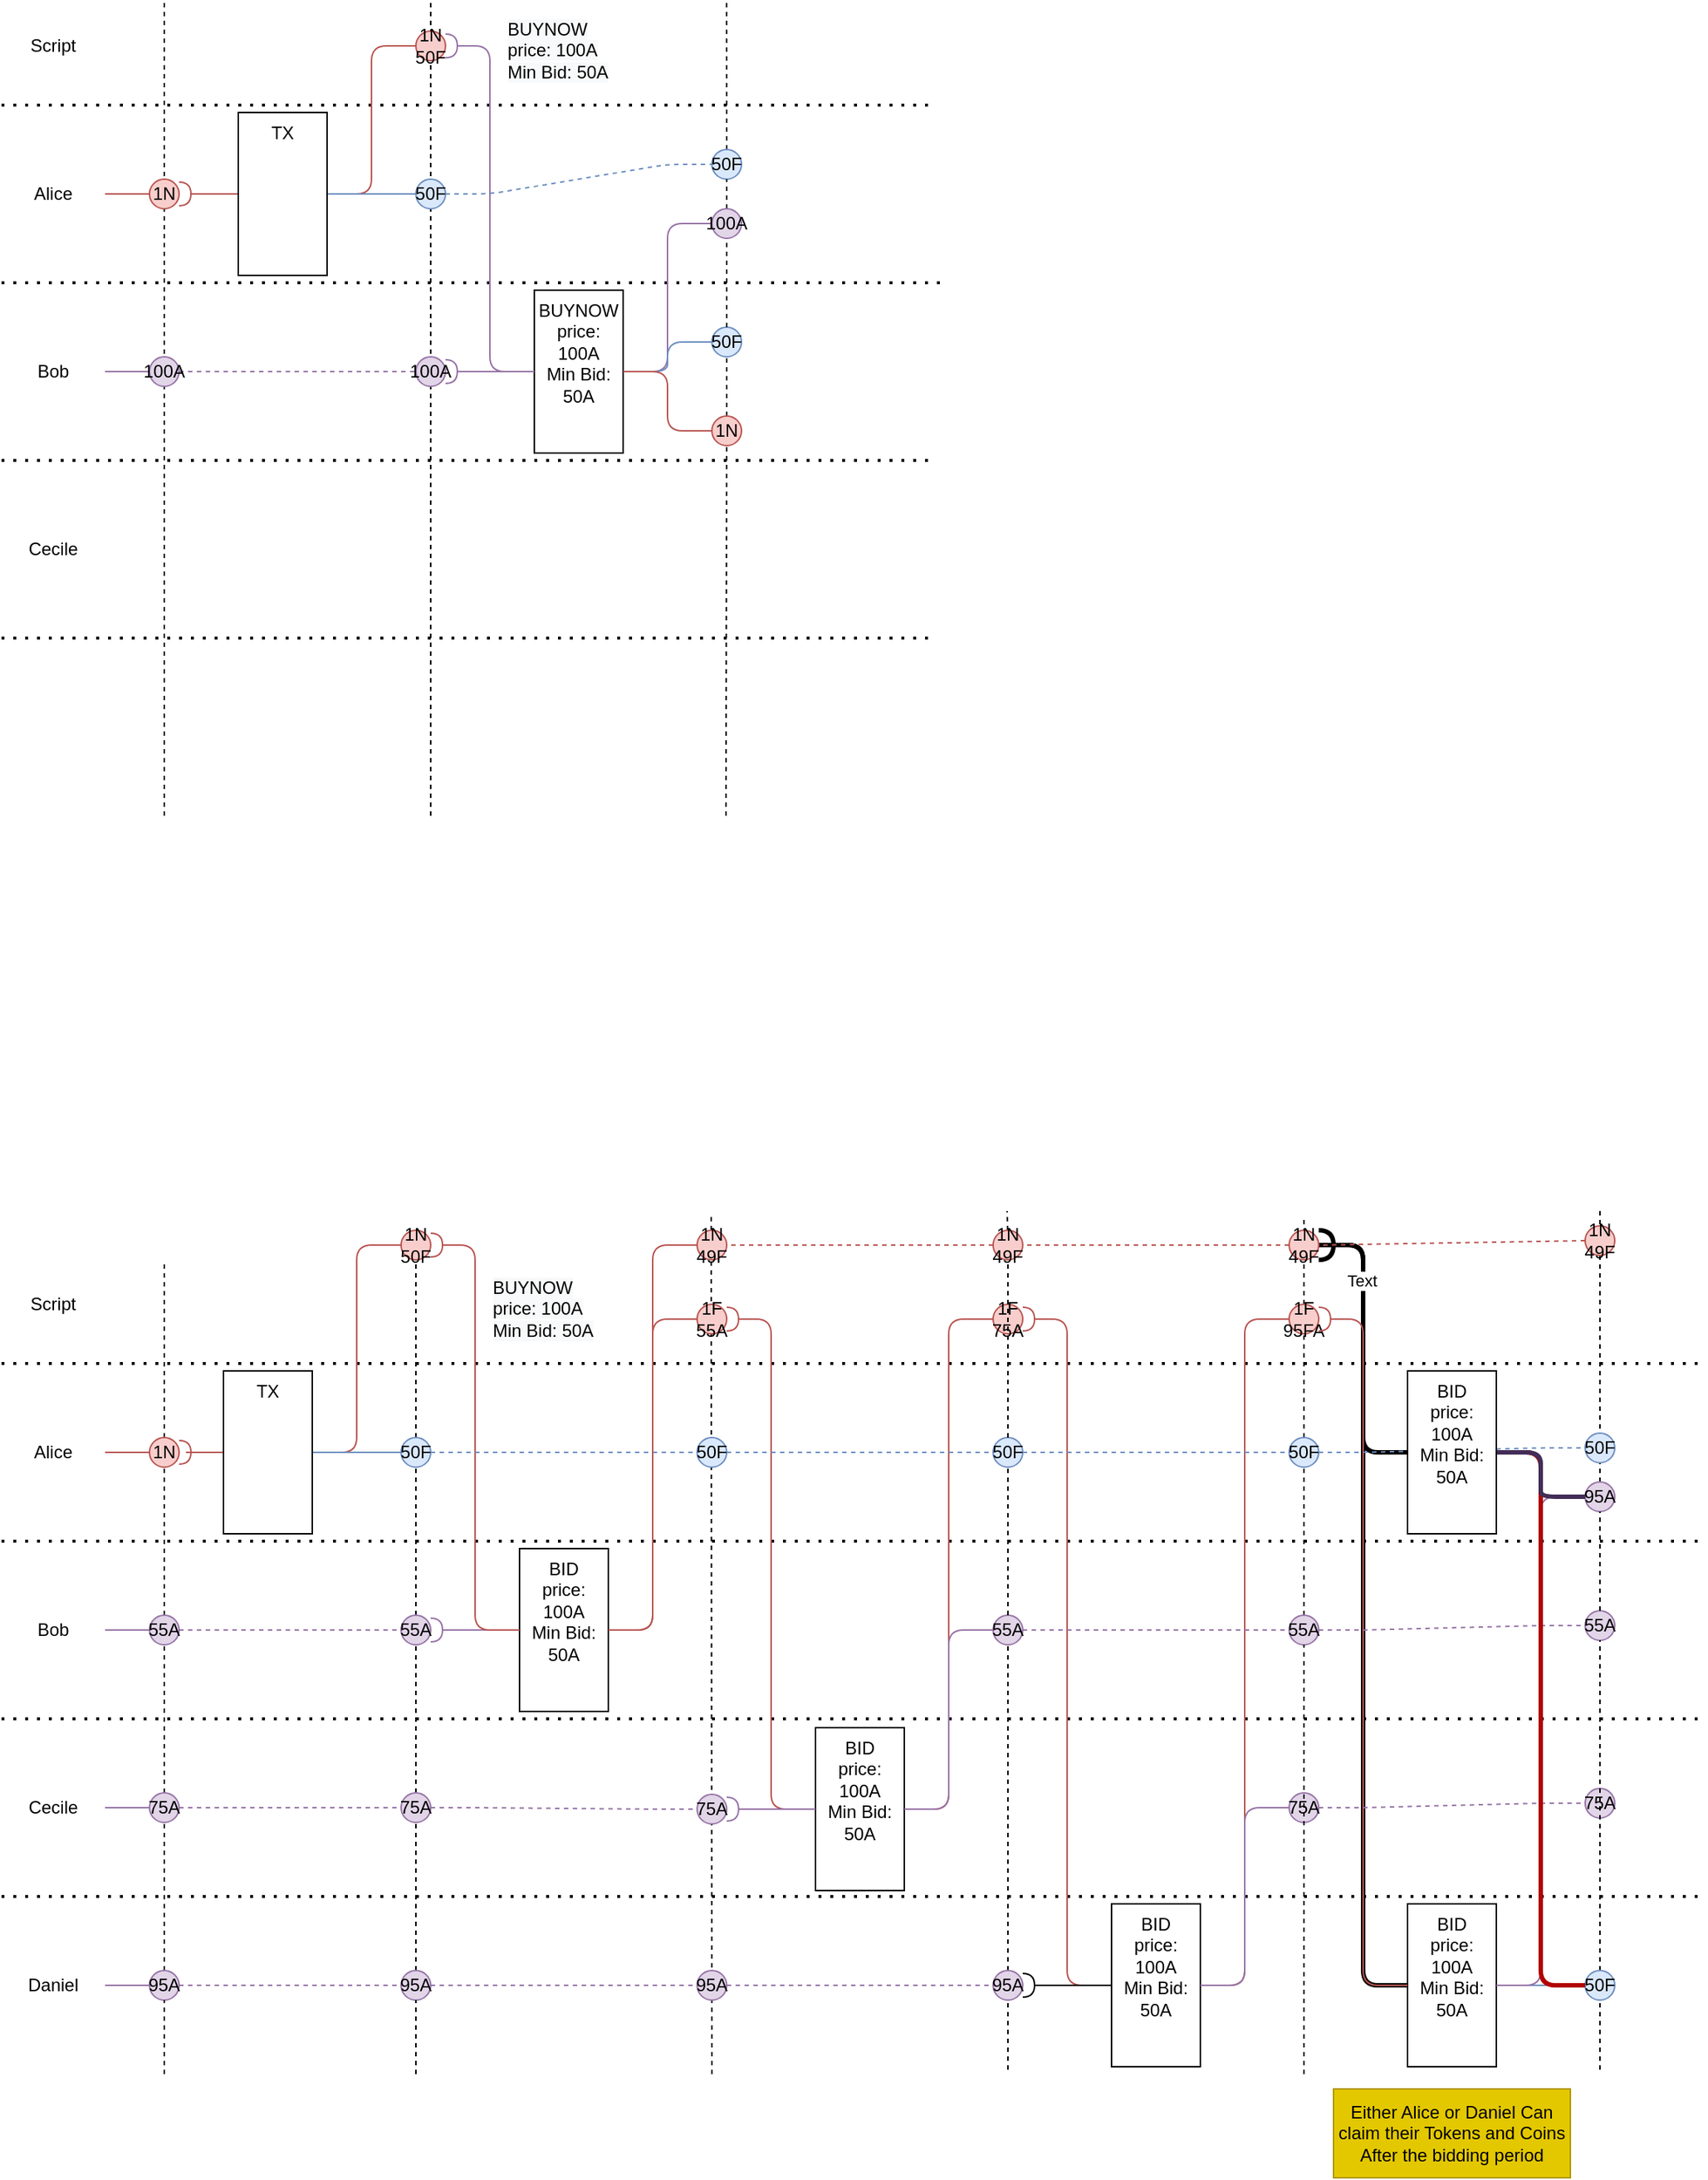 <mxfile version="15.5.4" type="github">
  <diagram id="kgpKYQtTHZ0yAKxKKP6v" name="Page-1">
    <mxGraphModel dx="1541" dy="871" grid="1" gridSize="10" guides="1" tooltips="1" connect="1" arrows="1" fold="1" page="1" pageScale="1" pageWidth="1169" pageHeight="827" math="0" shadow="0">
      <root>
        <mxCell id="0" />
        <mxCell id="1" parent="0" />
        <mxCell id="J2d8FIiIVOvfi4F4Inv3-109" value="" style="endArrow=none;dashed=1;html=1;rounded=0;startArrow=none;" edge="1" parent="1" source="J2d8FIiIVOvfi4F4Inv3-118">
          <mxGeometry width="50" height="50" relative="1" as="geometry">
            <mxPoint x="890" y="1410" as="sourcePoint" />
            <mxPoint x="890" y="830" as="targetPoint" />
          </mxGeometry>
        </mxCell>
        <mxCell id="J2d8FIiIVOvfi4F4Inv3-75" value="" style="endArrow=none;dashed=1;html=1;rounded=0;startArrow=none;" edge="1" parent="1">
          <mxGeometry width="50" height="50" relative="1" as="geometry">
            <mxPoint x="490" y="1410" as="sourcePoint" />
            <mxPoint x="489.5" y="830" as="targetPoint" />
          </mxGeometry>
        </mxCell>
        <mxCell id="NJu2KTwYoveqr3SWlf5l-42" value="" style="endArrow=none;dashed=1;html=1;rounded=0;startArrow=none;" parent="1" edge="1" source="NJu2KTwYoveqr3SWlf5l-40">
          <mxGeometry width="50" height="50" relative="1" as="geometry">
            <mxPoint x="499.5" y="560" as="sourcePoint" />
            <mxPoint x="499.92" y="10" as="targetPoint" />
          </mxGeometry>
        </mxCell>
        <mxCell id="NJu2KTwYoveqr3SWlf5l-25" value="" style="endArrow=none;dashed=1;html=1;rounded=0;" parent="1" edge="1">
          <mxGeometry width="50" height="50" relative="1" as="geometry">
            <mxPoint x="300" y="560" as="sourcePoint" />
            <mxPoint x="300" y="10" as="targetPoint" />
          </mxGeometry>
        </mxCell>
        <mxCell id="NJu2KTwYoveqr3SWlf5l-29" value="" style="endArrow=none;dashed=1;html=1;rounded=0;" parent="1" edge="1">
          <mxGeometry width="50" height="50" relative="1" as="geometry">
            <mxPoint x="120" y="560" as="sourcePoint" />
            <mxPoint x="120" y="10" as="targetPoint" />
          </mxGeometry>
        </mxCell>
        <mxCell id="NJu2KTwYoveqr3SWlf5l-8" value="" style="endArrow=none;dashed=1;html=1;dashPattern=1 3;strokeWidth=2;rounded=0;" parent="1" edge="1">
          <mxGeometry width="50" height="50" relative="1" as="geometry">
            <mxPoint x="10" y="80" as="sourcePoint" />
            <mxPoint x="640" y="80" as="targetPoint" />
          </mxGeometry>
        </mxCell>
        <mxCell id="NJu2KTwYoveqr3SWlf5l-10" value="" style="endArrow=none;dashed=1;html=1;dashPattern=1 3;strokeWidth=2;rounded=0;" parent="1" edge="1">
          <mxGeometry width="50" height="50" relative="1" as="geometry">
            <mxPoint x="10" y="200" as="sourcePoint" />
            <mxPoint x="650" y="200" as="targetPoint" />
          </mxGeometry>
        </mxCell>
        <mxCell id="NJu2KTwYoveqr3SWlf5l-11" value="Alice" style="text;html=1;strokeColor=none;fillColor=none;align=center;verticalAlign=middle;whiteSpace=wrap;rounded=0;" parent="1" vertex="1">
          <mxGeometry x="10" y="120" width="70" height="40" as="geometry" />
        </mxCell>
        <mxCell id="NJu2KTwYoveqr3SWlf5l-12" value="" style="endArrow=none;dashed=1;html=1;dashPattern=1 3;strokeWidth=2;rounded=0;" parent="1" edge="1">
          <mxGeometry width="50" height="50" relative="1" as="geometry">
            <mxPoint x="10" y="320" as="sourcePoint" />
            <mxPoint x="640" y="320" as="targetPoint" />
          </mxGeometry>
        </mxCell>
        <mxCell id="NJu2KTwYoveqr3SWlf5l-13" value="Bob" style="text;html=1;strokeColor=none;fillColor=none;align=center;verticalAlign=middle;whiteSpace=wrap;rounded=0;" parent="1" vertex="1">
          <mxGeometry x="10" y="240" width="70" height="40" as="geometry" />
        </mxCell>
        <mxCell id="NJu2KTwYoveqr3SWlf5l-14" value="" style="endArrow=none;dashed=1;html=1;dashPattern=1 3;strokeWidth=2;rounded=0;" parent="1" edge="1">
          <mxGeometry width="50" height="50" relative="1" as="geometry">
            <mxPoint x="10" y="440" as="sourcePoint" />
            <mxPoint x="640" y="440" as="targetPoint" />
          </mxGeometry>
        </mxCell>
        <mxCell id="NJu2KTwYoveqr3SWlf5l-15" value="Cecile" style="text;html=1;strokeColor=none;fillColor=none;align=center;verticalAlign=middle;whiteSpace=wrap;rounded=0;" parent="1" vertex="1">
          <mxGeometry x="10" y="360" width="70" height="40" as="geometry" />
        </mxCell>
        <mxCell id="NJu2KTwYoveqr3SWlf5l-20" style="edgeStyle=entityRelationEdgeStyle;rounded=1;orthogonalLoop=1;jettySize=auto;html=1;endArrow=none;endFill=0;startArrow=halfCircle;startFill=0;fillColor=#f8cecc;strokeColor=#b85450;" parent="1" source="NJu2KTwYoveqr3SWlf5l-16" target="NJu2KTwYoveqr3SWlf5l-19" edge="1">
          <mxGeometry relative="1" as="geometry" />
        </mxCell>
        <mxCell id="NJu2KTwYoveqr3SWlf5l-21" style="edgeStyle=entityRelationEdgeStyle;rounded=1;orthogonalLoop=1;jettySize=auto;html=1;startArrow=none;startFill=0;endArrow=none;endFill=0;fillColor=#f8cecc;strokeColor=#b85450;" parent="1" source="NJu2KTwYoveqr3SWlf5l-16" target="NJu2KTwYoveqr3SWlf5l-11" edge="1">
          <mxGeometry relative="1" as="geometry" />
        </mxCell>
        <mxCell id="NJu2KTwYoveqr3SWlf5l-16" value="1N" style="ellipse;whiteSpace=wrap;html=1;aspect=fixed;fillColor=#f8cecc;strokeColor=#b85450;" parent="1" vertex="1">
          <mxGeometry x="110" y="130" width="20" height="20" as="geometry" />
        </mxCell>
        <mxCell id="NJu2KTwYoveqr3SWlf5l-23" style="edgeStyle=entityRelationEdgeStyle;rounded=1;orthogonalLoop=1;jettySize=auto;html=1;startArrow=none;startFill=0;endArrow=none;endFill=0;fillColor=#f8cecc;strokeColor=#b85450;" parent="1" source="NJu2KTwYoveqr3SWlf5l-19" target="NJu2KTwYoveqr3SWlf5l-22" edge="1">
          <mxGeometry relative="1" as="geometry" />
        </mxCell>
        <mxCell id="NJu2KTwYoveqr3SWlf5l-26" style="edgeStyle=entityRelationEdgeStyle;rounded=1;orthogonalLoop=1;jettySize=auto;html=1;entryX=0;entryY=0.5;entryDx=0;entryDy=0;startArrow=none;startFill=0;endArrow=none;endFill=0;fillColor=#dae8fc;strokeColor=#6c8ebf;" parent="1" source="NJu2KTwYoveqr3SWlf5l-19" target="NJu2KTwYoveqr3SWlf5l-24" edge="1">
          <mxGeometry relative="1" as="geometry" />
        </mxCell>
        <mxCell id="NJu2KTwYoveqr3SWlf5l-19" value="TX" style="rounded=0;whiteSpace=wrap;html=1;verticalAlign=top;" parent="1" vertex="1">
          <mxGeometry x="170" y="85" width="60" height="110" as="geometry" />
        </mxCell>
        <mxCell id="NJu2KTwYoveqr3SWlf5l-22" value="1N&lt;br&gt;50F" style="ellipse;whiteSpace=wrap;html=1;aspect=fixed;fillColor=#f8cecc;strokeColor=#b85450;" parent="1" vertex="1">
          <mxGeometry x="290" y="30" width="20" height="20" as="geometry" />
        </mxCell>
        <mxCell id="NJu2KTwYoveqr3SWlf5l-24" value="50F" style="ellipse;aspect=fixed;fillColor=#dae8fc;strokeColor=#6c8ebf;whiteSpace=wrap;html=1;fontColor=default;verticalAlign=middle;" parent="1" vertex="1">
          <mxGeometry x="290" y="130" width="20" height="20" as="geometry" />
        </mxCell>
        <mxCell id="NJu2KTwYoveqr3SWlf5l-27" value="Script" style="text;html=1;strokeColor=none;fillColor=none;align=center;verticalAlign=middle;whiteSpace=wrap;rounded=0;" parent="1" vertex="1">
          <mxGeometry x="10" y="20" width="70" height="40" as="geometry" />
        </mxCell>
        <mxCell id="NJu2KTwYoveqr3SWlf5l-30" style="edgeStyle=entityRelationEdgeStyle;rounded=1;orthogonalLoop=1;jettySize=auto;html=1;fontColor=default;startArrow=none;startFill=0;endArrow=none;endFill=0;fillColor=#e1d5e7;strokeColor=#9673a6;" parent="1" source="NJu2KTwYoveqr3SWlf5l-28" target="NJu2KTwYoveqr3SWlf5l-13" edge="1">
          <mxGeometry relative="1" as="geometry" />
        </mxCell>
        <mxCell id="NJu2KTwYoveqr3SWlf5l-32" style="edgeStyle=entityRelationEdgeStyle;rounded=1;orthogonalLoop=1;jettySize=auto;html=1;fontColor=default;startArrow=none;startFill=0;endArrow=none;endFill=0;dashed=1;fillColor=#e1d5e7;strokeColor=#9673a6;" parent="1" source="NJu2KTwYoveqr3SWlf5l-28" target="NJu2KTwYoveqr3SWlf5l-31" edge="1">
          <mxGeometry relative="1" as="geometry" />
        </mxCell>
        <mxCell id="NJu2KTwYoveqr3SWlf5l-28" value="100A" style="ellipse;whiteSpace=wrap;html=1;aspect=fixed;fillColor=#e1d5e7;strokeColor=#9673a6;" parent="1" vertex="1">
          <mxGeometry x="110" y="250" width="20" height="20" as="geometry" />
        </mxCell>
        <mxCell id="NJu2KTwYoveqr3SWlf5l-31" value="100A" style="ellipse;whiteSpace=wrap;html=1;aspect=fixed;fillColor=#e1d5e7;strokeColor=#9673a6;" parent="1" vertex="1">
          <mxGeometry x="290" y="250" width="20" height="20" as="geometry" />
        </mxCell>
        <mxCell id="J2d8FIiIVOvfi4F4Inv3-9" style="edgeStyle=entityRelationEdgeStyle;rounded=1;orthogonalLoop=1;jettySize=auto;html=1;entryX=0;entryY=0.5;entryDx=0;entryDy=0;fontColor=default;startArrow=none;startFill=0;endArrow=none;endFill=0;fillColor=#e1d5e7;strokeColor=#9673a6;" edge="1" parent="1" source="NJu2KTwYoveqr3SWlf5l-33" target="J2d8FIiIVOvfi4F4Inv3-7">
          <mxGeometry relative="1" as="geometry" />
        </mxCell>
        <mxCell id="NJu2KTwYoveqr3SWlf5l-33" value="BUYNOW&lt;br&gt;price: 100A&lt;br&gt;Min Bid:&lt;br&gt;50A" style="rounded=0;whiteSpace=wrap;html=1;verticalAlign=top;" parent="1" vertex="1">
          <mxGeometry x="370" y="205" width="60" height="110" as="geometry" />
        </mxCell>
        <mxCell id="NJu2KTwYoveqr3SWlf5l-34" style="edgeStyle=entityRelationEdgeStyle;rounded=1;orthogonalLoop=1;jettySize=auto;html=1;endArrow=none;endFill=0;startArrow=halfCircle;startFill=0;fillColor=#e1d5e7;strokeColor=#9673a6;exitX=1;exitY=0.5;exitDx=0;exitDy=0;" parent="1" source="NJu2KTwYoveqr3SWlf5l-31" target="NJu2KTwYoveqr3SWlf5l-33" edge="1">
          <mxGeometry relative="1" as="geometry">
            <mxPoint x="140" y="150.0" as="sourcePoint" />
            <mxPoint x="180" y="150.0" as="targetPoint" />
          </mxGeometry>
        </mxCell>
        <mxCell id="NJu2KTwYoveqr3SWlf5l-35" value="&lt;span style=&quot;color: rgb(0 , 0 , 0) ; font-family: &amp;#34;helvetica&amp;#34; ; font-size: 12px ; font-style: normal ; font-weight: 400 ; letter-spacing: normal ; text-align: center ; text-indent: 0px ; text-transform: none ; word-spacing: 0px ; background-color: rgb(248 , 249 , 250) ; display: inline ; float: none&quot;&gt;BUYNOW&lt;/span&gt;&lt;br style=&quot;color: rgb(0 , 0 , 0) ; font-family: &amp;#34;helvetica&amp;#34; ; font-size: 12px ; font-style: normal ; font-weight: 400 ; letter-spacing: normal ; text-align: center ; text-indent: 0px ; text-transform: none ; word-spacing: 0px ; background-color: rgb(248 , 249 , 250)&quot;&gt;&lt;span style=&quot;color: rgb(0 , 0 , 0) ; font-family: &amp;#34;helvetica&amp;#34; ; font-size: 12px ; font-style: normal ; font-weight: 400 ; letter-spacing: normal ; text-align: center ; text-indent: 0px ; text-transform: none ; word-spacing: 0px ; background-color: rgb(248 , 249 , 250) ; display: inline ; float: none&quot;&gt;price: 100A&lt;/span&gt;&lt;br style=&quot;color: rgb(0 , 0 , 0) ; font-family: &amp;#34;helvetica&amp;#34; ; font-size: 12px ; font-style: normal ; font-weight: 400 ; letter-spacing: normal ; text-align: center ; text-indent: 0px ; text-transform: none ; word-spacing: 0px ; background-color: rgb(248 , 249 , 250)&quot;&gt;&lt;span style=&quot;color: rgb(0 , 0 , 0) ; font-family: &amp;#34;helvetica&amp;#34; ; font-size: 12px ; font-style: normal ; font-weight: 400 ; letter-spacing: normal ; text-align: center ; text-indent: 0px ; text-transform: none ; word-spacing: 0px ; background-color: rgb(248 , 249 , 250) ; display: inline ; float: none&quot;&gt;Min Bid:&amp;nbsp;&lt;/span&gt;&lt;span style=&quot;color: rgb(0 , 0 , 0) ; font-family: &amp;#34;helvetica&amp;#34; ; font-size: 12px ; font-style: normal ; font-weight: 400 ; letter-spacing: normal ; text-align: center ; text-indent: 0px ; text-transform: none ; word-spacing: 0px ; background-color: rgb(248 , 249 , 250) ; display: inline ; float: none&quot;&gt;50A&lt;/span&gt;" style="text;whiteSpace=wrap;html=1;fontColor=default;" parent="1" vertex="1">
          <mxGeometry x="350" y="15" width="110" height="50" as="geometry" />
        </mxCell>
        <mxCell id="J2d8FIiIVOvfi4F4Inv3-1" style="edgeStyle=entityRelationEdgeStyle;rounded=1;orthogonalLoop=1;jettySize=auto;html=1;entryX=1;entryY=0.5;entryDx=0;entryDy=0;fontColor=default;startArrow=none;startFill=0;endArrow=none;endFill=0;fillColor=#dae8fc;strokeColor=#6c8ebf;" edge="1" parent="1" source="NJu2KTwYoveqr3SWlf5l-36" target="NJu2KTwYoveqr3SWlf5l-33">
          <mxGeometry relative="1" as="geometry" />
        </mxCell>
        <mxCell id="J2d8FIiIVOvfi4F4Inv3-2" style="edgeStyle=entityRelationEdgeStyle;rounded=1;orthogonalLoop=1;jettySize=auto;html=1;entryX=1;entryY=0.5;entryDx=0;entryDy=0;fontColor=default;startArrow=none;startFill=0;endArrow=none;endFill=0;fillColor=#f8cecc;strokeColor=#b85450;" edge="1" parent="1" source="NJu2KTwYoveqr3SWlf5l-37" target="NJu2KTwYoveqr3SWlf5l-33">
          <mxGeometry relative="1" as="geometry" />
        </mxCell>
        <mxCell id="NJu2KTwYoveqr3SWlf5l-39" style="edgeStyle=entityRelationEdgeStyle;rounded=1;orthogonalLoop=1;jettySize=auto;html=1;endArrow=none;endFill=0;startArrow=halfCircle;startFill=0;fillColor=#e1d5e7;strokeColor=#9673a6;exitX=1;exitY=0.5;exitDx=0;exitDy=0;entryX=0;entryY=0.5;entryDx=0;entryDy=0;" parent="1" source="NJu2KTwYoveqr3SWlf5l-22" target="NJu2KTwYoveqr3SWlf5l-33" edge="1">
          <mxGeometry relative="1" as="geometry">
            <mxPoint x="320.0" y="270.0" as="sourcePoint" />
            <mxPoint x="370" y="270.0" as="targetPoint" />
          </mxGeometry>
        </mxCell>
        <mxCell id="NJu2KTwYoveqr3SWlf5l-41" style="edgeStyle=entityRelationEdgeStyle;rounded=1;orthogonalLoop=1;jettySize=auto;html=1;fontColor=default;startArrow=none;startFill=0;endArrow=none;endFill=0;dashed=1;fillColor=#dae8fc;strokeColor=#6c8ebf;entryX=0;entryY=0.5;entryDx=0;entryDy=0;exitX=1;exitY=0.5;exitDx=0;exitDy=0;" parent="1" source="NJu2KTwYoveqr3SWlf5l-24" target="NJu2KTwYoveqr3SWlf5l-40" edge="1">
          <mxGeometry relative="1" as="geometry">
            <mxPoint x="140" y="270.0" as="sourcePoint" />
            <mxPoint x="300" y="270.0" as="targetPoint" />
          </mxGeometry>
        </mxCell>
        <mxCell id="NJu2KTwYoveqr3SWlf5l-40" value="50F" style="ellipse;aspect=fixed;fillColor=#dae8fc;strokeColor=#6c8ebf;whiteSpace=wrap;html=1;fontColor=default;verticalAlign=middle;" parent="1" vertex="1">
          <mxGeometry x="490" y="110" width="20" height="20" as="geometry" />
        </mxCell>
        <mxCell id="J2d8FIiIVOvfi4F4Inv3-5" value="" style="endArrow=none;dashed=1;html=1;rounded=0;startArrow=none;" edge="1" parent="1" source="J2d8FIiIVOvfi4F4Inv3-7" target="NJu2KTwYoveqr3SWlf5l-40">
          <mxGeometry width="50" height="50" relative="1" as="geometry">
            <mxPoint x="499.5" y="560" as="sourcePoint" />
            <mxPoint x="499.92" y="10" as="targetPoint" />
          </mxGeometry>
        </mxCell>
        <mxCell id="NJu2KTwYoveqr3SWlf5l-36" value="50F" style="ellipse;whiteSpace=wrap;html=1;aspect=fixed;fillColor=#dae8fc;strokeColor=#6c8ebf;" parent="1" vertex="1">
          <mxGeometry x="490" y="230" width="20" height="20" as="geometry" />
        </mxCell>
        <mxCell id="J2d8FIiIVOvfi4F4Inv3-6" value="" style="endArrow=none;dashed=1;html=1;rounded=0;startArrow=none;" edge="1" parent="1" source="NJu2KTwYoveqr3SWlf5l-37" target="NJu2KTwYoveqr3SWlf5l-36">
          <mxGeometry width="50" height="50" relative="1" as="geometry">
            <mxPoint x="499.5" y="560" as="sourcePoint" />
            <mxPoint x="500" y="150" as="targetPoint" />
          </mxGeometry>
        </mxCell>
        <mxCell id="J2d8FIiIVOvfi4F4Inv3-7" value="100A" style="ellipse;whiteSpace=wrap;html=1;aspect=fixed;fillColor=#e1d5e7;strokeColor=#9673a6;" vertex="1" parent="1">
          <mxGeometry x="490" y="150" width="20" height="20" as="geometry" />
        </mxCell>
        <mxCell id="J2d8FIiIVOvfi4F4Inv3-8" value="" style="endArrow=none;dashed=1;html=1;rounded=0;startArrow=none;" edge="1" parent="1" source="NJu2KTwYoveqr3SWlf5l-36" target="J2d8FIiIVOvfi4F4Inv3-7">
          <mxGeometry width="50" height="50" relative="1" as="geometry">
            <mxPoint x="500" y="250" as="sourcePoint" />
            <mxPoint x="500" y="150" as="targetPoint" />
          </mxGeometry>
        </mxCell>
        <mxCell id="NJu2KTwYoveqr3SWlf5l-37" value="1N" style="ellipse;whiteSpace=wrap;html=1;aspect=fixed;fillColor=#f8cecc;strokeColor=#b85450;" parent="1" vertex="1">
          <mxGeometry x="490" y="290" width="20" height="20" as="geometry" />
        </mxCell>
        <mxCell id="J2d8FIiIVOvfi4F4Inv3-11" value="" style="endArrow=none;dashed=1;html=1;rounded=0;" edge="1" parent="1" target="NJu2KTwYoveqr3SWlf5l-37">
          <mxGeometry width="50" height="50" relative="1" as="geometry">
            <mxPoint x="499.5" y="560" as="sourcePoint" />
            <mxPoint x="500" y="270" as="targetPoint" />
          </mxGeometry>
        </mxCell>
        <mxCell id="J2d8FIiIVOvfi4F4Inv3-14" value="" style="endArrow=none;dashed=1;html=1;rounded=0;startArrow=none;" edge="1" parent="1" source="J2d8FIiIVOvfi4F4Inv3-62">
          <mxGeometry width="50" height="50" relative="1" as="geometry">
            <mxPoint x="290" y="1410" as="sourcePoint" />
            <mxPoint x="290" y="860" as="targetPoint" />
          </mxGeometry>
        </mxCell>
        <mxCell id="J2d8FIiIVOvfi4F4Inv3-15" value="" style="endArrow=none;dashed=1;html=1;rounded=0;startArrow=none;" edge="1" parent="1" source="J2d8FIiIVOvfi4F4Inv3-53">
          <mxGeometry width="50" height="50" relative="1" as="geometry">
            <mxPoint x="120" y="1410" as="sourcePoint" />
            <mxPoint x="120" y="860" as="targetPoint" />
          </mxGeometry>
        </mxCell>
        <mxCell id="J2d8FIiIVOvfi4F4Inv3-16" value="" style="endArrow=none;dashed=1;html=1;dashPattern=1 3;strokeWidth=2;rounded=0;" edge="1" parent="1">
          <mxGeometry width="50" height="50" relative="1" as="geometry">
            <mxPoint x="10" y="930" as="sourcePoint" />
            <mxPoint x="1160" y="930" as="targetPoint" />
          </mxGeometry>
        </mxCell>
        <mxCell id="J2d8FIiIVOvfi4F4Inv3-17" value="" style="endArrow=none;dashed=1;html=1;dashPattern=1 3;strokeWidth=2;rounded=0;" edge="1" parent="1">
          <mxGeometry width="50" height="50" relative="1" as="geometry">
            <mxPoint x="10" y="1050" as="sourcePoint" />
            <mxPoint x="1160" y="1050" as="targetPoint" />
          </mxGeometry>
        </mxCell>
        <mxCell id="J2d8FIiIVOvfi4F4Inv3-18" value="Alice" style="text;html=1;strokeColor=none;fillColor=none;align=center;verticalAlign=middle;whiteSpace=wrap;rounded=0;" vertex="1" parent="1">
          <mxGeometry x="10" y="970" width="70" height="40" as="geometry" />
        </mxCell>
        <mxCell id="J2d8FIiIVOvfi4F4Inv3-19" value="" style="endArrow=none;dashed=1;html=1;dashPattern=1 3;strokeWidth=2;rounded=0;" edge="1" parent="1">
          <mxGeometry width="50" height="50" relative="1" as="geometry">
            <mxPoint x="10" y="1170" as="sourcePoint" />
            <mxPoint x="1160" y="1170" as="targetPoint" />
          </mxGeometry>
        </mxCell>
        <mxCell id="J2d8FIiIVOvfi4F4Inv3-20" value="Bob" style="text;html=1;strokeColor=none;fillColor=none;align=center;verticalAlign=middle;whiteSpace=wrap;rounded=0;" vertex="1" parent="1">
          <mxGeometry x="10" y="1090" width="70" height="40" as="geometry" />
        </mxCell>
        <mxCell id="J2d8FIiIVOvfi4F4Inv3-21" value="" style="endArrow=none;dashed=1;html=1;dashPattern=1 3;strokeWidth=2;rounded=0;" edge="1" parent="1">
          <mxGeometry width="50" height="50" relative="1" as="geometry">
            <mxPoint x="10" y="1290" as="sourcePoint" />
            <mxPoint x="1160" y="1290" as="targetPoint" />
          </mxGeometry>
        </mxCell>
        <mxCell id="J2d8FIiIVOvfi4F4Inv3-60" style="edgeStyle=entityRelationEdgeStyle;rounded=1;orthogonalLoop=1;jettySize=auto;html=1;entryX=0;entryY=0.5;entryDx=0;entryDy=0;fontColor=default;startArrow=none;startFill=0;endArrow=none;endFill=0;fillColor=#e1d5e7;strokeColor=#9673a6;" edge="1" parent="1" source="J2d8FIiIVOvfi4F4Inv3-22" target="J2d8FIiIVOvfi4F4Inv3-53">
          <mxGeometry relative="1" as="geometry" />
        </mxCell>
        <mxCell id="J2d8FIiIVOvfi4F4Inv3-22" value="Cecile" style="text;html=1;strokeColor=none;fillColor=none;align=center;verticalAlign=middle;whiteSpace=wrap;rounded=0;" vertex="1" parent="1">
          <mxGeometry x="10" y="1210" width="70" height="40" as="geometry" />
        </mxCell>
        <mxCell id="J2d8FIiIVOvfi4F4Inv3-23" style="edgeStyle=entityRelationEdgeStyle;rounded=1;orthogonalLoop=1;jettySize=auto;html=1;endArrow=none;endFill=0;startArrow=halfCircle;startFill=0;fillColor=#f8cecc;strokeColor=#b85450;" edge="1" parent="1" source="J2d8FIiIVOvfi4F4Inv3-25" target="J2d8FIiIVOvfi4F4Inv3-28">
          <mxGeometry relative="1" as="geometry" />
        </mxCell>
        <mxCell id="J2d8FIiIVOvfi4F4Inv3-24" style="edgeStyle=entityRelationEdgeStyle;rounded=1;orthogonalLoop=1;jettySize=auto;html=1;startArrow=none;startFill=0;endArrow=none;endFill=0;fillColor=#f8cecc;strokeColor=#b85450;" edge="1" parent="1" source="J2d8FIiIVOvfi4F4Inv3-25" target="J2d8FIiIVOvfi4F4Inv3-18">
          <mxGeometry relative="1" as="geometry" />
        </mxCell>
        <mxCell id="J2d8FIiIVOvfi4F4Inv3-25" value="1N" style="ellipse;whiteSpace=wrap;html=1;aspect=fixed;fillColor=#f8cecc;strokeColor=#b85450;" vertex="1" parent="1">
          <mxGeometry x="110" y="980" width="20" height="20" as="geometry" />
        </mxCell>
        <mxCell id="J2d8FIiIVOvfi4F4Inv3-26" style="edgeStyle=entityRelationEdgeStyle;rounded=1;orthogonalLoop=1;jettySize=auto;html=1;startArrow=none;startFill=0;endArrow=none;endFill=0;fillColor=#f8cecc;strokeColor=#b85450;" edge="1" parent="1" source="J2d8FIiIVOvfi4F4Inv3-28" target="J2d8FIiIVOvfi4F4Inv3-29">
          <mxGeometry relative="1" as="geometry" />
        </mxCell>
        <mxCell id="J2d8FIiIVOvfi4F4Inv3-27" style="edgeStyle=entityRelationEdgeStyle;rounded=1;orthogonalLoop=1;jettySize=auto;html=1;entryX=0;entryY=0.5;entryDx=0;entryDy=0;startArrow=none;startFill=0;endArrow=none;endFill=0;fillColor=#dae8fc;strokeColor=#6c8ebf;" edge="1" parent="1" source="J2d8FIiIVOvfi4F4Inv3-28" target="J2d8FIiIVOvfi4F4Inv3-30">
          <mxGeometry relative="1" as="geometry" />
        </mxCell>
        <mxCell id="J2d8FIiIVOvfi4F4Inv3-28" value="TX" style="rounded=0;whiteSpace=wrap;html=1;verticalAlign=top;" vertex="1" parent="1">
          <mxGeometry x="160" y="935" width="60" height="110" as="geometry" />
        </mxCell>
        <mxCell id="J2d8FIiIVOvfi4F4Inv3-29" value="1N&lt;br&gt;50F" style="ellipse;whiteSpace=wrap;html=1;aspect=fixed;fillColor=#f8cecc;strokeColor=#b85450;" vertex="1" parent="1">
          <mxGeometry x="280" y="840" width="20" height="20" as="geometry" />
        </mxCell>
        <mxCell id="J2d8FIiIVOvfi4F4Inv3-30" value="50F" style="ellipse;aspect=fixed;fillColor=#dae8fc;strokeColor=#6c8ebf;whiteSpace=wrap;html=1;fontColor=default;verticalAlign=middle;" vertex="1" parent="1">
          <mxGeometry x="280" y="980" width="20" height="20" as="geometry" />
        </mxCell>
        <mxCell id="J2d8FIiIVOvfi4F4Inv3-31" value="Script" style="text;html=1;strokeColor=none;fillColor=none;align=center;verticalAlign=middle;whiteSpace=wrap;rounded=0;" vertex="1" parent="1">
          <mxGeometry x="10" y="870" width="70" height="40" as="geometry" />
        </mxCell>
        <mxCell id="J2d8FIiIVOvfi4F4Inv3-32" style="edgeStyle=entityRelationEdgeStyle;rounded=1;orthogonalLoop=1;jettySize=auto;html=1;fontColor=default;startArrow=none;startFill=0;endArrow=none;endFill=0;fillColor=#e1d5e7;strokeColor=#9673a6;" edge="1" parent="1" source="J2d8FIiIVOvfi4F4Inv3-34" target="J2d8FIiIVOvfi4F4Inv3-20">
          <mxGeometry relative="1" as="geometry" />
        </mxCell>
        <mxCell id="J2d8FIiIVOvfi4F4Inv3-33" style="edgeStyle=entityRelationEdgeStyle;rounded=1;orthogonalLoop=1;jettySize=auto;html=1;fontColor=default;startArrow=none;startFill=0;endArrow=none;endFill=0;dashed=1;fillColor=#e1d5e7;strokeColor=#9673a6;" edge="1" parent="1" source="J2d8FIiIVOvfi4F4Inv3-34" target="J2d8FIiIVOvfi4F4Inv3-35">
          <mxGeometry relative="1" as="geometry" />
        </mxCell>
        <mxCell id="J2d8FIiIVOvfi4F4Inv3-34" value="55A" style="ellipse;whiteSpace=wrap;html=1;aspect=fixed;fillColor=#e1d5e7;strokeColor=#9673a6;" vertex="1" parent="1">
          <mxGeometry x="110" y="1100" width="20" height="20" as="geometry" />
        </mxCell>
        <mxCell id="J2d8FIiIVOvfi4F4Inv3-35" value="55A" style="ellipse;whiteSpace=wrap;html=1;aspect=fixed;fillColor=#e1d5e7;strokeColor=#9673a6;" vertex="1" parent="1">
          <mxGeometry x="280" y="1100" width="20" height="20" as="geometry" />
        </mxCell>
        <mxCell id="J2d8FIiIVOvfi4F4Inv3-37" value="BID&lt;br&gt;price: 100A&lt;br&gt;Min Bid:&lt;br&gt;50A" style="rounded=0;whiteSpace=wrap;html=1;verticalAlign=top;" vertex="1" parent="1">
          <mxGeometry x="360" y="1055" width="60" height="110" as="geometry" />
        </mxCell>
        <mxCell id="J2d8FIiIVOvfi4F4Inv3-38" style="edgeStyle=entityRelationEdgeStyle;rounded=1;orthogonalLoop=1;jettySize=auto;html=1;endArrow=none;endFill=0;startArrow=halfCircle;startFill=0;fillColor=#e1d5e7;strokeColor=#9673a6;exitX=1;exitY=0.5;exitDx=0;exitDy=0;" edge="1" parent="1" source="J2d8FIiIVOvfi4F4Inv3-35" target="J2d8FIiIVOvfi4F4Inv3-37">
          <mxGeometry relative="1" as="geometry">
            <mxPoint x="130" y="1000.0" as="sourcePoint" />
            <mxPoint x="170" y="1000.0" as="targetPoint" />
          </mxGeometry>
        </mxCell>
        <mxCell id="J2d8FIiIVOvfi4F4Inv3-39" value="&lt;span style=&quot;color: rgb(0 , 0 , 0) ; font-family: &amp;#34;helvetica&amp;#34; ; font-size: 12px ; font-style: normal ; font-weight: 400 ; letter-spacing: normal ; text-align: center ; text-indent: 0px ; text-transform: none ; word-spacing: 0px ; background-color: rgb(248 , 249 , 250) ; display: inline ; float: none&quot;&gt;BUYNOW&lt;/span&gt;&lt;br style=&quot;color: rgb(0 , 0 , 0) ; font-family: &amp;#34;helvetica&amp;#34; ; font-size: 12px ; font-style: normal ; font-weight: 400 ; letter-spacing: normal ; text-align: center ; text-indent: 0px ; text-transform: none ; word-spacing: 0px ; background-color: rgb(248 , 249 , 250)&quot;&gt;&lt;span style=&quot;color: rgb(0 , 0 , 0) ; font-family: &amp;#34;helvetica&amp;#34; ; font-size: 12px ; font-style: normal ; font-weight: 400 ; letter-spacing: normal ; text-align: center ; text-indent: 0px ; text-transform: none ; word-spacing: 0px ; background-color: rgb(248 , 249 , 250) ; display: inline ; float: none&quot;&gt;price: 100A&lt;/span&gt;&lt;br style=&quot;color: rgb(0 , 0 , 0) ; font-family: &amp;#34;helvetica&amp;#34; ; font-size: 12px ; font-style: normal ; font-weight: 400 ; letter-spacing: normal ; text-align: center ; text-indent: 0px ; text-transform: none ; word-spacing: 0px ; background-color: rgb(248 , 249 , 250)&quot;&gt;&lt;span style=&quot;color: rgb(0 , 0 , 0) ; font-family: &amp;#34;helvetica&amp;#34; ; font-size: 12px ; font-style: normal ; font-weight: 400 ; letter-spacing: normal ; text-align: center ; text-indent: 0px ; text-transform: none ; word-spacing: 0px ; background-color: rgb(248 , 249 , 250) ; display: inline ; float: none&quot;&gt;Min Bid:&amp;nbsp;&lt;/span&gt;&lt;span style=&quot;color: rgb(0 , 0 , 0) ; font-family: &amp;#34;helvetica&amp;#34; ; font-size: 12px ; font-style: normal ; font-weight: 400 ; letter-spacing: normal ; text-align: center ; text-indent: 0px ; text-transform: none ; word-spacing: 0px ; background-color: rgb(248 , 249 , 250) ; display: inline ; float: none&quot;&gt;50A&lt;/span&gt;" style="text;whiteSpace=wrap;html=1;fontColor=default;" vertex="1" parent="1">
          <mxGeometry x="340" y="865" width="110" height="50" as="geometry" />
        </mxCell>
        <mxCell id="J2d8FIiIVOvfi4F4Inv3-41" style="edgeStyle=entityRelationEdgeStyle;rounded=1;orthogonalLoop=1;jettySize=auto;html=1;entryX=1;entryY=0.5;entryDx=0;entryDy=0;fontColor=default;startArrow=none;startFill=0;endArrow=none;endFill=0;fillColor=#f8cecc;strokeColor=#b85450;" edge="1" parent="1" source="J2d8FIiIVOvfi4F4Inv3-50" target="J2d8FIiIVOvfi4F4Inv3-37">
          <mxGeometry relative="1" as="geometry" />
        </mxCell>
        <mxCell id="J2d8FIiIVOvfi4F4Inv3-42" style="edgeStyle=entityRelationEdgeStyle;rounded=1;orthogonalLoop=1;jettySize=auto;html=1;endArrow=none;endFill=0;startArrow=halfCircle;startFill=0;fillColor=#f8cecc;strokeColor=#b85450;exitX=1;exitY=0.5;exitDx=0;exitDy=0;entryX=0;entryY=0.5;entryDx=0;entryDy=0;" edge="1" parent="1" source="J2d8FIiIVOvfi4F4Inv3-29" target="J2d8FIiIVOvfi4F4Inv3-37">
          <mxGeometry relative="1" as="geometry">
            <mxPoint x="310.0" y="1120" as="sourcePoint" />
            <mxPoint x="360" y="1120" as="targetPoint" />
          </mxGeometry>
        </mxCell>
        <mxCell id="J2d8FIiIVOvfi4F4Inv3-43" style="edgeStyle=entityRelationEdgeStyle;rounded=1;orthogonalLoop=1;jettySize=auto;html=1;fontColor=default;startArrow=none;startFill=0;endArrow=none;endFill=0;dashed=1;fillColor=#dae8fc;strokeColor=#6c8ebf;entryX=0;entryY=0.5;entryDx=0;entryDy=0;exitX=1;exitY=0.5;exitDx=0;exitDy=0;" edge="1" parent="1" source="J2d8FIiIVOvfi4F4Inv3-30" target="J2d8FIiIVOvfi4F4Inv3-44">
          <mxGeometry relative="1" as="geometry">
            <mxPoint x="130" y="1120" as="sourcePoint" />
            <mxPoint x="290" y="1120" as="targetPoint" />
          </mxGeometry>
        </mxCell>
        <mxCell id="J2d8FIiIVOvfi4F4Inv3-45" value="" style="endArrow=none;dashed=1;html=1;rounded=0;startArrow=none;" edge="1" parent="1" target="J2d8FIiIVOvfi4F4Inv3-44">
          <mxGeometry width="50" height="50" relative="1" as="geometry">
            <mxPoint x="490" y="1000" as="sourcePoint" />
            <mxPoint x="489.92" y="860" as="targetPoint" />
          </mxGeometry>
        </mxCell>
        <mxCell id="J2d8FIiIVOvfi4F4Inv3-50" value="1N&lt;br&gt;49F" style="ellipse;whiteSpace=wrap;html=1;aspect=fixed;fillColor=#f8cecc;strokeColor=#b85450;" vertex="1" parent="1">
          <mxGeometry x="480" y="840" width="20" height="20" as="geometry" />
        </mxCell>
        <mxCell id="J2d8FIiIVOvfi4F4Inv3-44" value="50F" style="ellipse;aspect=fixed;fillColor=#dae8fc;strokeColor=#6c8ebf;whiteSpace=wrap;html=1;fontColor=default;verticalAlign=middle;" vertex="1" parent="1">
          <mxGeometry x="480" y="980" width="20" height="20" as="geometry" />
        </mxCell>
        <mxCell id="J2d8FIiIVOvfi4F4Inv3-53" value="75A" style="ellipse;whiteSpace=wrap;html=1;aspect=fixed;fillColor=#e1d5e7;strokeColor=#9673a6;" vertex="1" parent="1">
          <mxGeometry x="110" y="1220" width="20" height="20" as="geometry" />
        </mxCell>
        <mxCell id="J2d8FIiIVOvfi4F4Inv3-54" value="" style="endArrow=none;dashed=1;html=1;rounded=0;startArrow=none;" edge="1" parent="1" source="J2d8FIiIVOvfi4F4Inv3-55" target="J2d8FIiIVOvfi4F4Inv3-53">
          <mxGeometry width="50" height="50" relative="1" as="geometry">
            <mxPoint x="120" y="1410" as="sourcePoint" />
            <mxPoint x="120" y="860" as="targetPoint" />
          </mxGeometry>
        </mxCell>
        <mxCell id="J2d8FIiIVOvfi4F4Inv3-55" value="95A" style="ellipse;whiteSpace=wrap;html=1;aspect=fixed;fillColor=#e1d5e7;strokeColor=#9673a6;" vertex="1" parent="1">
          <mxGeometry x="110" y="1340" width="20" height="20" as="geometry" />
        </mxCell>
        <mxCell id="J2d8FIiIVOvfi4F4Inv3-56" value="" style="endArrow=none;dashed=1;html=1;rounded=0;" edge="1" parent="1" target="J2d8FIiIVOvfi4F4Inv3-55">
          <mxGeometry width="50" height="50" relative="1" as="geometry">
            <mxPoint x="120" y="1410" as="sourcePoint" />
            <mxPoint x="120" y="1240" as="targetPoint" />
          </mxGeometry>
        </mxCell>
        <mxCell id="J2d8FIiIVOvfi4F4Inv3-61" style="edgeStyle=entityRelationEdgeStyle;rounded=1;orthogonalLoop=1;jettySize=auto;html=1;entryX=0;entryY=0.5;entryDx=0;entryDy=0;fontColor=default;startArrow=none;startFill=0;endArrow=none;endFill=0;fillColor=#e1d5e7;strokeColor=#9673a6;" edge="1" parent="1" source="J2d8FIiIVOvfi4F4Inv3-57" target="J2d8FIiIVOvfi4F4Inv3-55">
          <mxGeometry relative="1" as="geometry" />
        </mxCell>
        <mxCell id="J2d8FIiIVOvfi4F4Inv3-57" value="Daniel" style="text;html=1;strokeColor=none;fillColor=none;align=center;verticalAlign=middle;whiteSpace=wrap;rounded=0;" vertex="1" parent="1">
          <mxGeometry x="10" y="1330" width="70" height="40" as="geometry" />
        </mxCell>
        <mxCell id="J2d8FIiIVOvfi4F4Inv3-62" value="75A&lt;span style=&quot;color: rgba(0 , 0 , 0 , 0) ; font-family: monospace ; font-size: 0px&quot;&gt;%3CmxGraphModel%3E%3Croot%3E%3CmxCell%20id%3D%220%22%2F%3E%3CmxCell%20id%3D%221%22%20parent%3D%220%22%2F%3E%3CmxCell%20id%3D%222%22%20value%3D%2255A%22%20style%3D%22ellipse%3BwhiteSpace%3Dwrap%3Bhtml%3D1%3Baspect%3Dfixed%3BfillColor%3D%23e1d5e7%3BstrokeColor%3D%239673a6%3B%22%20vertex%3D%221%22%20parent%3D%221%22%3E%3CmxGeometry%20x%3D%22290%22%20y%3D%221100%22%20width%3D%2220%22%20height%3D%2220%22%20as%3D%22geometry%22%2F%3E%3C%2FmxCell%3E%3C%2Froot%3E%3C%2FmxGraphModel%3E&lt;/span&gt;" style="ellipse;whiteSpace=wrap;html=1;aspect=fixed;fillColor=#e1d5e7;strokeColor=#9673a6;" vertex="1" parent="1">
          <mxGeometry x="280" y="1220" width="20" height="20" as="geometry" />
        </mxCell>
        <mxCell id="J2d8FIiIVOvfi4F4Inv3-63" value="" style="endArrow=none;dashed=1;html=1;rounded=0;startArrow=none;" edge="1" parent="1" source="J2d8FIiIVOvfi4F4Inv3-64" target="J2d8FIiIVOvfi4F4Inv3-62">
          <mxGeometry width="50" height="50" relative="1" as="geometry">
            <mxPoint x="290" y="1410" as="sourcePoint" />
            <mxPoint x="290" y="860" as="targetPoint" />
          </mxGeometry>
        </mxCell>
        <mxCell id="J2d8FIiIVOvfi4F4Inv3-64" value="95A" style="ellipse;whiteSpace=wrap;html=1;aspect=fixed;fillColor=#e1d5e7;strokeColor=#9673a6;" vertex="1" parent="1">
          <mxGeometry x="280" y="1340" width="20" height="20" as="geometry" />
        </mxCell>
        <mxCell id="J2d8FIiIVOvfi4F4Inv3-65" value="" style="endArrow=none;dashed=1;html=1;rounded=0;" edge="1" parent="1" target="J2d8FIiIVOvfi4F4Inv3-64">
          <mxGeometry width="50" height="50" relative="1" as="geometry">
            <mxPoint x="290" y="1410" as="sourcePoint" />
            <mxPoint x="290" y="1240" as="targetPoint" />
          </mxGeometry>
        </mxCell>
        <mxCell id="J2d8FIiIVOvfi4F4Inv3-66" style="edgeStyle=entityRelationEdgeStyle;rounded=1;orthogonalLoop=1;jettySize=auto;html=1;fontColor=default;startArrow=none;startFill=0;endArrow=none;endFill=0;dashed=1;fillColor=#e1d5e7;strokeColor=#9673a6;exitX=1;exitY=0.5;exitDx=0;exitDy=0;entryX=0;entryY=0.5;entryDx=0;entryDy=0;" edge="1" parent="1" source="J2d8FIiIVOvfi4F4Inv3-53" target="J2d8FIiIVOvfi4F4Inv3-62">
          <mxGeometry relative="1" as="geometry">
            <mxPoint x="140" y="1120" as="sourcePoint" />
            <mxPoint x="300" y="1120" as="targetPoint" />
          </mxGeometry>
        </mxCell>
        <mxCell id="J2d8FIiIVOvfi4F4Inv3-67" style="edgeStyle=entityRelationEdgeStyle;rounded=1;orthogonalLoop=1;jettySize=auto;html=1;fontColor=default;startArrow=none;startFill=0;endArrow=none;endFill=0;dashed=1;fillColor=#e1d5e7;strokeColor=#9673a6;entryX=0;entryY=0.5;entryDx=0;entryDy=0;exitX=1;exitY=0.5;exitDx=0;exitDy=0;" edge="1" parent="1" source="J2d8FIiIVOvfi4F4Inv3-55" target="J2d8FIiIVOvfi4F4Inv3-64">
          <mxGeometry relative="1" as="geometry">
            <mxPoint x="150" y="1130" as="sourcePoint" />
            <mxPoint x="310" y="1130" as="targetPoint" />
          </mxGeometry>
        </mxCell>
        <mxCell id="J2d8FIiIVOvfi4F4Inv3-72" style="edgeStyle=entityRelationEdgeStyle;rounded=1;orthogonalLoop=1;jettySize=auto;html=1;fontColor=default;startArrow=none;startFill=0;endArrow=none;endFill=0;fillColor=#f8cecc;strokeColor=#b85450;" edge="1" parent="1" source="J2d8FIiIVOvfi4F4Inv3-70" target="J2d8FIiIVOvfi4F4Inv3-37">
          <mxGeometry relative="1" as="geometry" />
        </mxCell>
        <mxCell id="J2d8FIiIVOvfi4F4Inv3-81" style="edgeStyle=entityRelationEdgeStyle;rounded=1;orthogonalLoop=1;jettySize=auto;html=1;entryX=0;entryY=0.5;entryDx=0;entryDy=0;fontColor=default;startArrow=halfCircle;startFill=0;endArrow=none;endFill=0;fillColor=#f8cecc;strokeColor=#b85450;" edge="1" parent="1" source="J2d8FIiIVOvfi4F4Inv3-70" target="J2d8FIiIVOvfi4F4Inv3-73">
          <mxGeometry relative="1" as="geometry" />
        </mxCell>
        <mxCell id="J2d8FIiIVOvfi4F4Inv3-70" value="1F&lt;br&gt;55A" style="ellipse;whiteSpace=wrap;html=1;aspect=fixed;fillColor=#f8cecc;strokeColor=#b85450;" vertex="1" parent="1">
          <mxGeometry x="480" y="890" width="20" height="20" as="geometry" />
        </mxCell>
        <mxCell id="J2d8FIiIVOvfi4F4Inv3-73" value="BID&lt;br&gt;price: 100A&lt;br&gt;Min Bid:&lt;br&gt;50A" style="rounded=0;whiteSpace=wrap;html=1;verticalAlign=top;" vertex="1" parent="1">
          <mxGeometry x="560" y="1176" width="60" height="110" as="geometry" />
        </mxCell>
        <mxCell id="J2d8FIiIVOvfi4F4Inv3-80" style="edgeStyle=entityRelationEdgeStyle;rounded=1;orthogonalLoop=1;jettySize=auto;html=1;entryX=0;entryY=0.5;entryDx=0;entryDy=0;fontColor=default;startArrow=halfCircle;startFill=0;endArrow=none;endFill=0;fillColor=#e1d5e7;strokeColor=#9673a6;" edge="1" parent="1" source="J2d8FIiIVOvfi4F4Inv3-74" target="J2d8FIiIVOvfi4F4Inv3-73">
          <mxGeometry relative="1" as="geometry" />
        </mxCell>
        <mxCell id="J2d8FIiIVOvfi4F4Inv3-74" value="75A&lt;span style=&quot;color: rgba(0 , 0 , 0 , 0) ; font-family: monospace ; font-size: 0px&quot;&gt;%3CmxGraphModel%3E%3Croot%3E%3CmxCell%20id%3D%220%22%2F%3E%3CmxCell%20id%3D%221%22%20parent%3D%220%22%2F%3E%3CmxCell%20id%3D%222%22%20value%3D%2255A%22%20style%3D%22ellipse%3BwhiteSpace%3Dwrap%3Bhtml%3D1%3Baspect%3Dfixed%3BfillColor%3D%23e1d5e7%3BstrokeColor%3D%239673a6%3B%22%20vertex%3D%221%22%20parent%3D%221%22%3E%3CmxGeometry%20x%3D%22290%22%20y%3D%221100%22%20width%3D%2220%22%20height%3D%2220%22%20as%3D%22geometry%22%2F%3E%3C%2FmxCell%3E%3C%2Froot%3E%3C%2FmxGraphModel%3E&lt;/span&gt;" style="ellipse;whiteSpace=wrap;html=1;aspect=fixed;fillColor=#e1d5e7;strokeColor=#9673a6;" vertex="1" parent="1">
          <mxGeometry x="480" y="1221" width="20" height="20" as="geometry" />
        </mxCell>
        <mxCell id="J2d8FIiIVOvfi4F4Inv3-76" value="95A" style="ellipse;whiteSpace=wrap;html=1;aspect=fixed;fillColor=#e1d5e7;strokeColor=#9673a6;" vertex="1" parent="1">
          <mxGeometry x="480" y="1340" width="20" height="20" as="geometry" />
        </mxCell>
        <mxCell id="J2d8FIiIVOvfi4F4Inv3-78" style="edgeStyle=entityRelationEdgeStyle;rounded=1;orthogonalLoop=1;jettySize=auto;html=1;fontColor=default;startArrow=none;startFill=0;endArrow=none;endFill=0;dashed=1;fillColor=#e1d5e7;strokeColor=#9673a6;entryX=0;entryY=0.5;entryDx=0;entryDy=0;exitX=1;exitY=0.5;exitDx=0;exitDy=0;" edge="1" parent="1" source="J2d8FIiIVOvfi4F4Inv3-64" target="J2d8FIiIVOvfi4F4Inv3-76">
          <mxGeometry relative="1" as="geometry">
            <mxPoint x="130" y="1360" as="sourcePoint" />
            <mxPoint x="290" y="1360" as="targetPoint" />
          </mxGeometry>
        </mxCell>
        <mxCell id="J2d8FIiIVOvfi4F4Inv3-79" style="edgeStyle=entityRelationEdgeStyle;rounded=1;orthogonalLoop=1;jettySize=auto;html=1;fontColor=default;startArrow=none;startFill=0;endArrow=none;endFill=0;dashed=1;fillColor=#e1d5e7;strokeColor=#9673a6;entryX=0;entryY=0.5;entryDx=0;entryDy=0;exitX=1;exitY=0.5;exitDx=0;exitDy=0;" edge="1" parent="1" source="J2d8FIiIVOvfi4F4Inv3-62" target="J2d8FIiIVOvfi4F4Inv3-74">
          <mxGeometry relative="1" as="geometry">
            <mxPoint x="140" y="1370" as="sourcePoint" />
            <mxPoint x="300" y="1370" as="targetPoint" />
          </mxGeometry>
        </mxCell>
        <mxCell id="J2d8FIiIVOvfi4F4Inv3-82" value="" style="endArrow=none;dashed=1;html=1;rounded=0;startArrow=none;" edge="1" parent="1" source="J2d8FIiIVOvfi4F4Inv3-95">
          <mxGeometry width="50" height="50" relative="1" as="geometry">
            <mxPoint x="690" y="1407" as="sourcePoint" />
            <mxPoint x="689.5" y="827" as="targetPoint" />
          </mxGeometry>
        </mxCell>
        <mxCell id="J2d8FIiIVOvfi4F4Inv3-84" style="edgeStyle=entityRelationEdgeStyle;rounded=1;orthogonalLoop=1;jettySize=auto;html=1;entryX=1;entryY=0.5;entryDx=0;entryDy=0;fontColor=default;startArrow=none;startFill=0;endArrow=none;endFill=0;fillColor=#f8cecc;strokeColor=#b85450;" edge="1" parent="1" source="J2d8FIiIVOvfi4F4Inv3-83" target="J2d8FIiIVOvfi4F4Inv3-73">
          <mxGeometry relative="1" as="geometry" />
        </mxCell>
        <mxCell id="J2d8FIiIVOvfi4F4Inv3-113" style="edgeStyle=entityRelationEdgeStyle;rounded=1;orthogonalLoop=1;jettySize=auto;html=1;fontColor=default;startArrow=halfCircle;startFill=0;endArrow=none;endFill=0;fillColor=#f8cecc;strokeColor=#b85450;" edge="1" parent="1" source="J2d8FIiIVOvfi4F4Inv3-83" target="J2d8FIiIVOvfi4F4Inv3-99">
          <mxGeometry relative="1" as="geometry" />
        </mxCell>
        <mxCell id="J2d8FIiIVOvfi4F4Inv3-83" value="1F&lt;br&gt;75A" style="ellipse;whiteSpace=wrap;html=1;aspect=fixed;fillColor=#f8cecc;strokeColor=#b85450;" vertex="1" parent="1">
          <mxGeometry x="680" y="890" width="20" height="20" as="geometry" />
        </mxCell>
        <mxCell id="J2d8FIiIVOvfi4F4Inv3-88" style="edgeStyle=entityRelationEdgeStyle;rounded=1;orthogonalLoop=1;jettySize=auto;html=1;entryX=1;entryY=0.5;entryDx=0;entryDy=0;fontColor=default;startArrow=none;startFill=0;endArrow=none;endFill=0;fillColor=#e1d5e7;strokeColor=#9673a6;" edge="1" parent="1" source="J2d8FIiIVOvfi4F4Inv3-86" target="J2d8FIiIVOvfi4F4Inv3-73">
          <mxGeometry relative="1" as="geometry" />
        </mxCell>
        <mxCell id="J2d8FIiIVOvfi4F4Inv3-86" value="55A" style="ellipse;whiteSpace=wrap;html=1;aspect=fixed;fillColor=#e1d5e7;strokeColor=#9673a6;" vertex="1" parent="1">
          <mxGeometry x="680" y="1100" width="20" height="20" as="geometry" />
        </mxCell>
        <mxCell id="J2d8FIiIVOvfi4F4Inv3-87" value="" style="endArrow=none;dashed=1;html=1;rounded=0;startArrow=none;" edge="1" parent="1" source="J2d8FIiIVOvfi4F4Inv3-89" target="J2d8FIiIVOvfi4F4Inv3-86">
          <mxGeometry width="50" height="50" relative="1" as="geometry">
            <mxPoint x="690" y="1407" as="sourcePoint" />
            <mxPoint x="689.5" y="827" as="targetPoint" />
          </mxGeometry>
        </mxCell>
        <mxCell id="J2d8FIiIVOvfi4F4Inv3-112" style="edgeStyle=entityRelationEdgeStyle;rounded=1;orthogonalLoop=1;jettySize=auto;html=1;entryX=0;entryY=0.5;entryDx=0;entryDy=0;fontColor=default;startArrow=halfCircle;startFill=0;endArrow=none;endFill=0;" edge="1" parent="1" source="J2d8FIiIVOvfi4F4Inv3-89" target="J2d8FIiIVOvfi4F4Inv3-99">
          <mxGeometry relative="1" as="geometry" />
        </mxCell>
        <mxCell id="J2d8FIiIVOvfi4F4Inv3-89" value="95A" style="ellipse;whiteSpace=wrap;html=1;aspect=fixed;fillColor=#e1d5e7;strokeColor=#9673a6;" vertex="1" parent="1">
          <mxGeometry x="680" y="1340" width="20" height="20" as="geometry" />
        </mxCell>
        <mxCell id="J2d8FIiIVOvfi4F4Inv3-90" value="" style="endArrow=none;dashed=1;html=1;rounded=0;startArrow=none;" edge="1" parent="1" target="J2d8FIiIVOvfi4F4Inv3-89">
          <mxGeometry width="50" height="50" relative="1" as="geometry">
            <mxPoint x="690" y="1407" as="sourcePoint" />
            <mxPoint x="690" y="1120" as="targetPoint" />
          </mxGeometry>
        </mxCell>
        <mxCell id="J2d8FIiIVOvfi4F4Inv3-91" style="edgeStyle=entityRelationEdgeStyle;rounded=1;orthogonalLoop=1;jettySize=auto;html=1;fontColor=default;startArrow=none;startFill=0;endArrow=none;endFill=0;dashed=1;fillColor=#e1d5e7;strokeColor=#9673a6;entryX=0;entryY=0.5;entryDx=0;entryDy=0;exitX=1;exitY=0.5;exitDx=0;exitDy=0;" edge="1" parent="1" source="J2d8FIiIVOvfi4F4Inv3-76" target="J2d8FIiIVOvfi4F4Inv3-89">
          <mxGeometry relative="1" as="geometry">
            <mxPoint x="310" y="1360" as="sourcePoint" />
            <mxPoint x="490" y="1360" as="targetPoint" />
          </mxGeometry>
        </mxCell>
        <mxCell id="J2d8FIiIVOvfi4F4Inv3-92" value="50F" style="ellipse;aspect=fixed;fillColor=#dae8fc;strokeColor=#6c8ebf;whiteSpace=wrap;html=1;fontColor=default;verticalAlign=middle;" vertex="1" parent="1">
          <mxGeometry x="680" y="980" width="20" height="20" as="geometry" />
        </mxCell>
        <mxCell id="J2d8FIiIVOvfi4F4Inv3-93" value="" style="endArrow=none;dashed=1;html=1;rounded=0;startArrow=none;" edge="1" parent="1" source="J2d8FIiIVOvfi4F4Inv3-86" target="J2d8FIiIVOvfi4F4Inv3-92">
          <mxGeometry width="50" height="50" relative="1" as="geometry">
            <mxPoint x="690" y="1100" as="sourcePoint" />
            <mxPoint x="689.5" y="827" as="targetPoint" />
          </mxGeometry>
        </mxCell>
        <mxCell id="J2d8FIiIVOvfi4F4Inv3-94" style="edgeStyle=entityRelationEdgeStyle;rounded=1;orthogonalLoop=1;jettySize=auto;html=1;fontColor=default;startArrow=none;startFill=0;endArrow=none;endFill=0;dashed=1;fillColor=#dae8fc;strokeColor=#6c8ebf;entryX=0;entryY=0.5;entryDx=0;entryDy=0;exitX=1;exitY=0.5;exitDx=0;exitDy=0;" edge="1" parent="1" source="J2d8FIiIVOvfi4F4Inv3-44" target="J2d8FIiIVOvfi4F4Inv3-92">
          <mxGeometry relative="1" as="geometry">
            <mxPoint x="310" y="1000" as="sourcePoint" />
            <mxPoint x="490" y="1000" as="targetPoint" />
          </mxGeometry>
        </mxCell>
        <mxCell id="J2d8FIiIVOvfi4F4Inv3-95" value="1N&lt;br&gt;49F" style="ellipse;whiteSpace=wrap;html=1;aspect=fixed;fillColor=#f8cecc;strokeColor=#b85450;" vertex="1" parent="1">
          <mxGeometry x="680" y="840" width="20" height="20" as="geometry" />
        </mxCell>
        <mxCell id="J2d8FIiIVOvfi4F4Inv3-96" value="" style="endArrow=none;dashed=1;html=1;rounded=0;startArrow=none;" edge="1" parent="1" source="J2d8FIiIVOvfi4F4Inv3-92" target="J2d8FIiIVOvfi4F4Inv3-95">
          <mxGeometry width="50" height="50" relative="1" as="geometry">
            <mxPoint x="690" y="980" as="sourcePoint" />
            <mxPoint x="689.5" y="827" as="targetPoint" />
          </mxGeometry>
        </mxCell>
        <mxCell id="J2d8FIiIVOvfi4F4Inv3-97" style="edgeStyle=entityRelationEdgeStyle;rounded=1;orthogonalLoop=1;jettySize=auto;html=1;entryX=1;entryY=0.5;entryDx=0;entryDy=0;fontColor=default;startArrow=none;startFill=0;endArrow=none;endFill=0;fillColor=#f8cecc;strokeColor=#b85450;exitX=0;exitY=0.5;exitDx=0;exitDy=0;dashed=1;" edge="1" parent="1" source="J2d8FIiIVOvfi4F4Inv3-95" target="J2d8FIiIVOvfi4F4Inv3-50">
          <mxGeometry relative="1" as="geometry">
            <mxPoint x="490" y="860" as="sourcePoint" />
            <mxPoint x="430" y="1120" as="targetPoint" />
          </mxGeometry>
        </mxCell>
        <mxCell id="J2d8FIiIVOvfi4F4Inv3-99" value="BID&lt;br&gt;price: 100A&lt;br&gt;Min Bid:&lt;br&gt;50A" style="rounded=0;whiteSpace=wrap;html=1;verticalAlign=top;" vertex="1" parent="1">
          <mxGeometry x="760" y="1295" width="60" height="110" as="geometry" />
        </mxCell>
        <mxCell id="J2d8FIiIVOvfi4F4Inv3-101" style="edgeStyle=entityRelationEdgeStyle;rounded=1;orthogonalLoop=1;jettySize=auto;html=1;entryX=1;entryY=0.5;entryDx=0;entryDy=0;fontColor=default;startArrow=none;startFill=0;endArrow=none;endFill=0;fillColor=#f8cecc;strokeColor=#b85450;" edge="1" parent="1" source="J2d8FIiIVOvfi4F4Inv3-102" target="J2d8FIiIVOvfi4F4Inv3-99">
          <mxGeometry relative="1" as="geometry" />
        </mxCell>
        <mxCell id="J2d8FIiIVOvfi4F4Inv3-102" value="1F&lt;br&gt;95FA" style="ellipse;whiteSpace=wrap;html=1;aspect=fixed;fillColor=#f8cecc;strokeColor=#b85450;" vertex="1" parent="1">
          <mxGeometry x="880" y="890" width="20" height="20" as="geometry" />
        </mxCell>
        <mxCell id="J2d8FIiIVOvfi4F4Inv3-103" style="edgeStyle=entityRelationEdgeStyle;rounded=1;orthogonalLoop=1;jettySize=auto;html=1;entryX=1;entryY=0.5;entryDx=0;entryDy=0;fontColor=default;startArrow=none;startFill=0;endArrow=none;endFill=0;fillColor=#e1d5e7;strokeColor=#9673a6;" edge="1" parent="1" source="J2d8FIiIVOvfi4F4Inv3-104" target="J2d8FIiIVOvfi4F4Inv3-99">
          <mxGeometry relative="1" as="geometry" />
        </mxCell>
        <mxCell id="J2d8FIiIVOvfi4F4Inv3-104" value="75A" style="ellipse;whiteSpace=wrap;html=1;aspect=fixed;fillColor=#e1d5e7;strokeColor=#9673a6;" vertex="1" parent="1">
          <mxGeometry x="880" y="1220" width="20" height="20" as="geometry" />
        </mxCell>
        <mxCell id="J2d8FIiIVOvfi4F4Inv3-108" value="50F" style="ellipse;aspect=fixed;fillColor=#dae8fc;strokeColor=#6c8ebf;whiteSpace=wrap;html=1;fontColor=default;verticalAlign=middle;" vertex="1" parent="1">
          <mxGeometry x="880" y="980" width="20" height="20" as="geometry" />
        </mxCell>
        <mxCell id="J2d8FIiIVOvfi4F4Inv3-146" style="edgeStyle=entityRelationEdgeStyle;rounded=1;orthogonalLoop=1;jettySize=auto;html=1;entryX=0;entryY=0.5;entryDx=0;entryDy=0;fontColor=default;startArrow=none;startFill=0;endArrow=none;endFill=0;strokeWidth=3;" edge="1" parent="1" source="J2d8FIiIVOvfi4F4Inv3-110" target="J2d8FIiIVOvfi4F4Inv3-141">
          <mxGeometry relative="1" as="geometry" />
        </mxCell>
        <mxCell id="J2d8FIiIVOvfi4F4Inv3-147" style="edgeStyle=entityRelationEdgeStyle;rounded=1;orthogonalLoop=1;jettySize=auto;html=1;entryX=0;entryY=0.5;entryDx=0;entryDy=0;fontColor=default;startArrow=halfCircle;startFill=0;endArrow=none;endFill=0;strokeWidth=3;" edge="1" parent="1" source="J2d8FIiIVOvfi4F4Inv3-110" target="J2d8FIiIVOvfi4F4Inv3-122">
          <mxGeometry relative="1" as="geometry" />
        </mxCell>
        <mxCell id="J2d8FIiIVOvfi4F4Inv3-148" value="Text" style="edgeLabel;html=1;align=center;verticalAlign=middle;resizable=0;points=[];fontColor=default;" vertex="1" connectable="0" parent="J2d8FIiIVOvfi4F4Inv3-147">
          <mxGeometry x="-0.807" y="-1" relative="1" as="geometry">
            <mxPoint as="offset" />
          </mxGeometry>
        </mxCell>
        <mxCell id="J2d8FIiIVOvfi4F4Inv3-110" value="1N&lt;br&gt;49F" style="ellipse;whiteSpace=wrap;html=1;aspect=fixed;fillColor=#f8cecc;strokeColor=#b85450;" vertex="1" parent="1">
          <mxGeometry x="880" y="840" width="20" height="20" as="geometry" />
        </mxCell>
        <mxCell id="J2d8FIiIVOvfi4F4Inv3-116" style="edgeStyle=entityRelationEdgeStyle;rounded=1;orthogonalLoop=1;jettySize=auto;html=1;fontColor=default;startArrow=none;startFill=0;endArrow=none;endFill=0;dashed=1;fillColor=#dae8fc;strokeColor=#6c8ebf;entryX=0;entryY=0.5;entryDx=0;entryDy=0;" edge="1" parent="1" target="J2d8FIiIVOvfi4F4Inv3-108">
          <mxGeometry relative="1" as="geometry">
            <mxPoint x="700" y="990" as="sourcePoint" />
            <mxPoint x="690" y="1000" as="targetPoint" />
          </mxGeometry>
        </mxCell>
        <mxCell id="J2d8FIiIVOvfi4F4Inv3-117" style="rounded=1;orthogonalLoop=1;jettySize=auto;html=1;entryX=1;entryY=0.5;entryDx=0;entryDy=0;fontColor=default;startArrow=none;startFill=0;endArrow=none;endFill=0;fillColor=#f8cecc;strokeColor=#b85450;exitX=0;exitY=0.5;exitDx=0;exitDy=0;dashed=1;" edge="1" parent="1" source="J2d8FIiIVOvfi4F4Inv3-110" target="J2d8FIiIVOvfi4F4Inv3-95">
          <mxGeometry relative="1" as="geometry">
            <mxPoint x="690" y="860" as="sourcePoint" />
            <mxPoint x="510" y="860" as="targetPoint" />
          </mxGeometry>
        </mxCell>
        <mxCell id="J2d8FIiIVOvfi4F4Inv3-118" value="55A" style="ellipse;whiteSpace=wrap;html=1;aspect=fixed;fillColor=#e1d5e7;strokeColor=#9673a6;" vertex="1" parent="1">
          <mxGeometry x="880" y="1100" width="20" height="20" as="geometry" />
        </mxCell>
        <mxCell id="J2d8FIiIVOvfi4F4Inv3-119" value="" style="endArrow=none;dashed=1;html=1;rounded=0;startArrow=none;" edge="1" parent="1" target="J2d8FIiIVOvfi4F4Inv3-118">
          <mxGeometry width="50" height="50" relative="1" as="geometry">
            <mxPoint x="890" y="1410" as="sourcePoint" />
            <mxPoint x="890" y="830" as="targetPoint" />
          </mxGeometry>
        </mxCell>
        <mxCell id="J2d8FIiIVOvfi4F4Inv3-120" style="edgeStyle=entityRelationEdgeStyle;rounded=1;orthogonalLoop=1;jettySize=auto;html=1;fontColor=default;startArrow=none;startFill=0;endArrow=none;endFill=0;dashed=1;fillColor=#e1d5e7;strokeColor=#9673a6;entryX=0;entryY=0.5;entryDx=0;entryDy=0;exitX=1;exitY=0.5;exitDx=0;exitDy=0;" edge="1" parent="1" source="J2d8FIiIVOvfi4F4Inv3-86" target="J2d8FIiIVOvfi4F4Inv3-118">
          <mxGeometry relative="1" as="geometry">
            <mxPoint x="710" y="1000" as="sourcePoint" />
            <mxPoint x="890" y="1000" as="targetPoint" />
          </mxGeometry>
        </mxCell>
        <mxCell id="J2d8FIiIVOvfi4F4Inv3-121" value="" style="endArrow=none;dashed=1;html=1;rounded=0;startArrow=none;" edge="1" parent="1" source="J2d8FIiIVOvfi4F4Inv3-124">
          <mxGeometry width="50" height="50" relative="1" as="geometry">
            <mxPoint x="1090" y="1407" as="sourcePoint" />
            <mxPoint x="1090" y="827" as="targetPoint" />
          </mxGeometry>
        </mxCell>
        <mxCell id="J2d8FIiIVOvfi4F4Inv3-140" style="edgeStyle=none;rounded=1;orthogonalLoop=1;jettySize=auto;html=1;entryX=0;entryY=0.5;entryDx=0;entryDy=0;fontColor=default;startArrow=none;startFill=0;endArrow=none;endFill=0;fillColor=#dae8fc;strokeColor=#6c8ebf;" edge="1" parent="1" source="J2d8FIiIVOvfi4F4Inv3-122" target="J2d8FIiIVOvfi4F4Inv3-138">
          <mxGeometry relative="1" as="geometry" />
        </mxCell>
        <mxCell id="J2d8FIiIVOvfi4F4Inv3-122" value="BID&lt;br&gt;price: 100A&lt;br&gt;Min Bid:&lt;br&gt;50A" style="rounded=0;whiteSpace=wrap;html=1;verticalAlign=top;" vertex="1" parent="1">
          <mxGeometry x="960" y="1295" width="60" height="110" as="geometry" />
        </mxCell>
        <mxCell id="J2d8FIiIVOvfi4F4Inv3-123" style="edgeStyle=entityRelationEdgeStyle;rounded=1;orthogonalLoop=1;jettySize=auto;html=1;entryX=1;entryY=0.5;entryDx=0;entryDy=0;fontColor=default;startArrow=none;startFill=0;endArrow=none;endFill=0;fillColor=#e1d5e7;strokeColor=#9673a6;" edge="1" parent="1" source="J2d8FIiIVOvfi4F4Inv3-124" target="J2d8FIiIVOvfi4F4Inv3-122">
          <mxGeometry relative="1" as="geometry" />
        </mxCell>
        <mxCell id="J2d8FIiIVOvfi4F4Inv3-126" value="75A" style="ellipse;whiteSpace=wrap;html=1;aspect=fixed;fillColor=#e1d5e7;strokeColor=#9673a6;" vertex="1" parent="1">
          <mxGeometry x="1080" y="1217" width="20" height="20" as="geometry" />
        </mxCell>
        <mxCell id="J2d8FIiIVOvfi4F4Inv3-127" value="50F" style="ellipse;aspect=fixed;fillColor=#dae8fc;strokeColor=#6c8ebf;whiteSpace=wrap;html=1;fontColor=default;verticalAlign=middle;" vertex="1" parent="1">
          <mxGeometry x="1080" y="977" width="20" height="20" as="geometry" />
        </mxCell>
        <mxCell id="J2d8FIiIVOvfi4F4Inv3-128" value="1N&lt;br&gt;49F" style="ellipse;whiteSpace=wrap;html=1;aspect=fixed;fillColor=#f8cecc;strokeColor=#b85450;" vertex="1" parent="1">
          <mxGeometry x="1080" y="837" width="20" height="20" as="geometry" />
        </mxCell>
        <mxCell id="J2d8FIiIVOvfi4F4Inv3-129" value="55A" style="ellipse;whiteSpace=wrap;html=1;aspect=fixed;fillColor=#e1d5e7;strokeColor=#9673a6;" vertex="1" parent="1">
          <mxGeometry x="1080" y="1097" width="20" height="20" as="geometry" />
        </mxCell>
        <mxCell id="J2d8FIiIVOvfi4F4Inv3-130" value="" style="endArrow=none;dashed=1;html=1;rounded=0;startArrow=none;" edge="1" parent="1" target="J2d8FIiIVOvfi4F4Inv3-129" source="J2d8FIiIVOvfi4F4Inv3-138">
          <mxGeometry width="50" height="50" relative="1" as="geometry">
            <mxPoint x="1090" y="1407" as="sourcePoint" />
            <mxPoint x="1090" y="827" as="targetPoint" />
          </mxGeometry>
        </mxCell>
        <mxCell id="J2d8FIiIVOvfi4F4Inv3-131" style="edgeStyle=entityRelationEdgeStyle;rounded=1;orthogonalLoop=1;jettySize=auto;html=1;fontColor=default;startArrow=halfCircle;startFill=0;endArrow=none;endFill=0;fillColor=#f8cecc;strokeColor=#b85450;exitX=1;exitY=0.5;exitDx=0;exitDy=0;entryX=0;entryY=0.5;entryDx=0;entryDy=0;" edge="1" parent="1" source="J2d8FIiIVOvfi4F4Inv3-102" target="J2d8FIiIVOvfi4F4Inv3-122">
          <mxGeometry relative="1" as="geometry">
            <mxPoint x="710" y="910" as="sourcePoint" />
            <mxPoint x="770" y="1360" as="targetPoint" />
          </mxGeometry>
        </mxCell>
        <mxCell id="J2d8FIiIVOvfi4F4Inv3-124" value="95A" style="ellipse;whiteSpace=wrap;html=1;aspect=fixed;fillColor=#e1d5e7;strokeColor=#9673a6;" vertex="1" parent="1">
          <mxGeometry x="1080" y="1010" width="20" height="20" as="geometry" />
        </mxCell>
        <mxCell id="J2d8FIiIVOvfi4F4Inv3-133" value="" style="endArrow=none;dashed=1;html=1;rounded=0;startArrow=none;" edge="1" parent="1" source="J2d8FIiIVOvfi4F4Inv3-129" target="J2d8FIiIVOvfi4F4Inv3-124">
          <mxGeometry width="50" height="50" relative="1" as="geometry">
            <mxPoint x="1090" y="1097" as="sourcePoint" />
            <mxPoint x="1090" y="827" as="targetPoint" />
          </mxGeometry>
        </mxCell>
        <mxCell id="J2d8FIiIVOvfi4F4Inv3-134" style="edgeStyle=entityRelationEdgeStyle;rounded=1;orthogonalLoop=1;jettySize=auto;html=1;fontColor=default;startArrow=none;startFill=0;endArrow=none;endFill=0;dashed=1;fillColor=#e1d5e7;strokeColor=#9673a6;entryX=0;entryY=0.5;entryDx=0;entryDy=0;exitX=1;exitY=0.5;exitDx=0;exitDy=0;" edge="1" parent="1" source="J2d8FIiIVOvfi4F4Inv3-104" target="J2d8FIiIVOvfi4F4Inv3-126">
          <mxGeometry relative="1" as="geometry">
            <mxPoint x="710" y="1120" as="sourcePoint" />
            <mxPoint x="890" y="1120" as="targetPoint" />
          </mxGeometry>
        </mxCell>
        <mxCell id="J2d8FIiIVOvfi4F4Inv3-135" style="edgeStyle=entityRelationEdgeStyle;rounded=1;orthogonalLoop=1;jettySize=auto;html=1;fontColor=default;startArrow=none;startFill=0;endArrow=none;endFill=0;dashed=1;fillColor=#e1d5e7;strokeColor=#9673a6;entryX=0;entryY=0.5;entryDx=0;entryDy=0;exitX=1;exitY=0.5;exitDx=0;exitDy=0;" edge="1" parent="1" source="J2d8FIiIVOvfi4F4Inv3-118" target="J2d8FIiIVOvfi4F4Inv3-129">
          <mxGeometry relative="1" as="geometry">
            <mxPoint x="720" y="1130" as="sourcePoint" />
            <mxPoint x="900" y="1130" as="targetPoint" />
          </mxGeometry>
        </mxCell>
        <mxCell id="J2d8FIiIVOvfi4F4Inv3-136" style="edgeStyle=entityRelationEdgeStyle;rounded=1;orthogonalLoop=1;jettySize=auto;html=1;fontColor=default;startArrow=none;startFill=0;endArrow=none;endFill=0;dashed=1;fillColor=#dae8fc;strokeColor=#6c8ebf;entryX=0;entryY=0.5;entryDx=0;entryDy=0;exitX=1;exitY=0.5;exitDx=0;exitDy=0;" edge="1" parent="1" source="J2d8FIiIVOvfi4F4Inv3-108" target="J2d8FIiIVOvfi4F4Inv3-127">
          <mxGeometry relative="1" as="geometry">
            <mxPoint x="940" y="970" as="sourcePoint" />
            <mxPoint x="890" y="1000" as="targetPoint" />
          </mxGeometry>
        </mxCell>
        <mxCell id="J2d8FIiIVOvfi4F4Inv3-137" style="rounded=1;orthogonalLoop=1;jettySize=auto;html=1;entryX=1;entryY=0.5;entryDx=0;entryDy=0;fontColor=default;startArrow=none;startFill=0;endArrow=none;endFill=0;fillColor=#f8cecc;strokeColor=#b85450;exitX=0;exitY=0.5;exitDx=0;exitDy=0;dashed=1;" edge="1" parent="1" source="J2d8FIiIVOvfi4F4Inv3-128" target="J2d8FIiIVOvfi4F4Inv3-110">
          <mxGeometry relative="1" as="geometry">
            <mxPoint x="890" y="860" as="sourcePoint" />
            <mxPoint x="710" y="860" as="targetPoint" />
          </mxGeometry>
        </mxCell>
        <mxCell id="J2d8FIiIVOvfi4F4Inv3-138" value="50F" style="ellipse;aspect=fixed;fillColor=#dae8fc;strokeColor=#6c8ebf;whiteSpace=wrap;html=1;fontColor=default;verticalAlign=middle;" vertex="1" parent="1">
          <mxGeometry x="1080" y="1340" width="20" height="20" as="geometry" />
        </mxCell>
        <mxCell id="J2d8FIiIVOvfi4F4Inv3-139" value="" style="endArrow=none;dashed=1;html=1;rounded=0;startArrow=none;" edge="1" parent="1" target="J2d8FIiIVOvfi4F4Inv3-138">
          <mxGeometry width="50" height="50" relative="1" as="geometry">
            <mxPoint x="1090" y="1407" as="sourcePoint" />
            <mxPoint x="1090" y="1117" as="targetPoint" />
          </mxGeometry>
        </mxCell>
        <mxCell id="J2d8FIiIVOvfi4F4Inv3-144" style="edgeStyle=entityRelationEdgeStyle;rounded=1;orthogonalLoop=1;jettySize=auto;html=1;fontColor=default;startArrow=none;startFill=0;endArrow=none;endFill=0;elbow=vertical;fillColor=#e51400;strokeColor=#B20000;strokeWidth=3;" edge="1" parent="1" source="J2d8FIiIVOvfi4F4Inv3-141" target="J2d8FIiIVOvfi4F4Inv3-138">
          <mxGeometry relative="1" as="geometry" />
        </mxCell>
        <mxCell id="J2d8FIiIVOvfi4F4Inv3-145" style="edgeStyle=entityRelationEdgeStyle;rounded=1;orthogonalLoop=1;jettySize=auto;html=1;fontColor=default;startArrow=none;startFill=0;endArrow=none;endFill=0;strokeWidth=3;fillColor=#76608a;strokeColor=#432D57;" edge="1" parent="1" source="J2d8FIiIVOvfi4F4Inv3-141">
          <mxGeometry relative="1" as="geometry">
            <mxPoint x="1080" y="1020" as="targetPoint" />
          </mxGeometry>
        </mxCell>
        <mxCell id="J2d8FIiIVOvfi4F4Inv3-141" value="BID&lt;br&gt;price: 100A&lt;br&gt;Min Bid:&lt;br&gt;50A" style="rounded=0;whiteSpace=wrap;html=1;verticalAlign=top;" vertex="1" parent="1">
          <mxGeometry x="960" y="935" width="60" height="110" as="geometry" />
        </mxCell>
        <mxCell id="J2d8FIiIVOvfi4F4Inv3-143" value="Either Alice or Daniel Can claim their Tokens and Coins&lt;br&gt;After the bidding period" style="text;html=1;strokeColor=#B09500;fillColor=#e3c800;align=center;verticalAlign=middle;whiteSpace=wrap;rounded=0;fontColor=#000000;" vertex="1" parent="1">
          <mxGeometry x="910" y="1420" width="160" height="60" as="geometry" />
        </mxCell>
      </root>
    </mxGraphModel>
  </diagram>
</mxfile>
